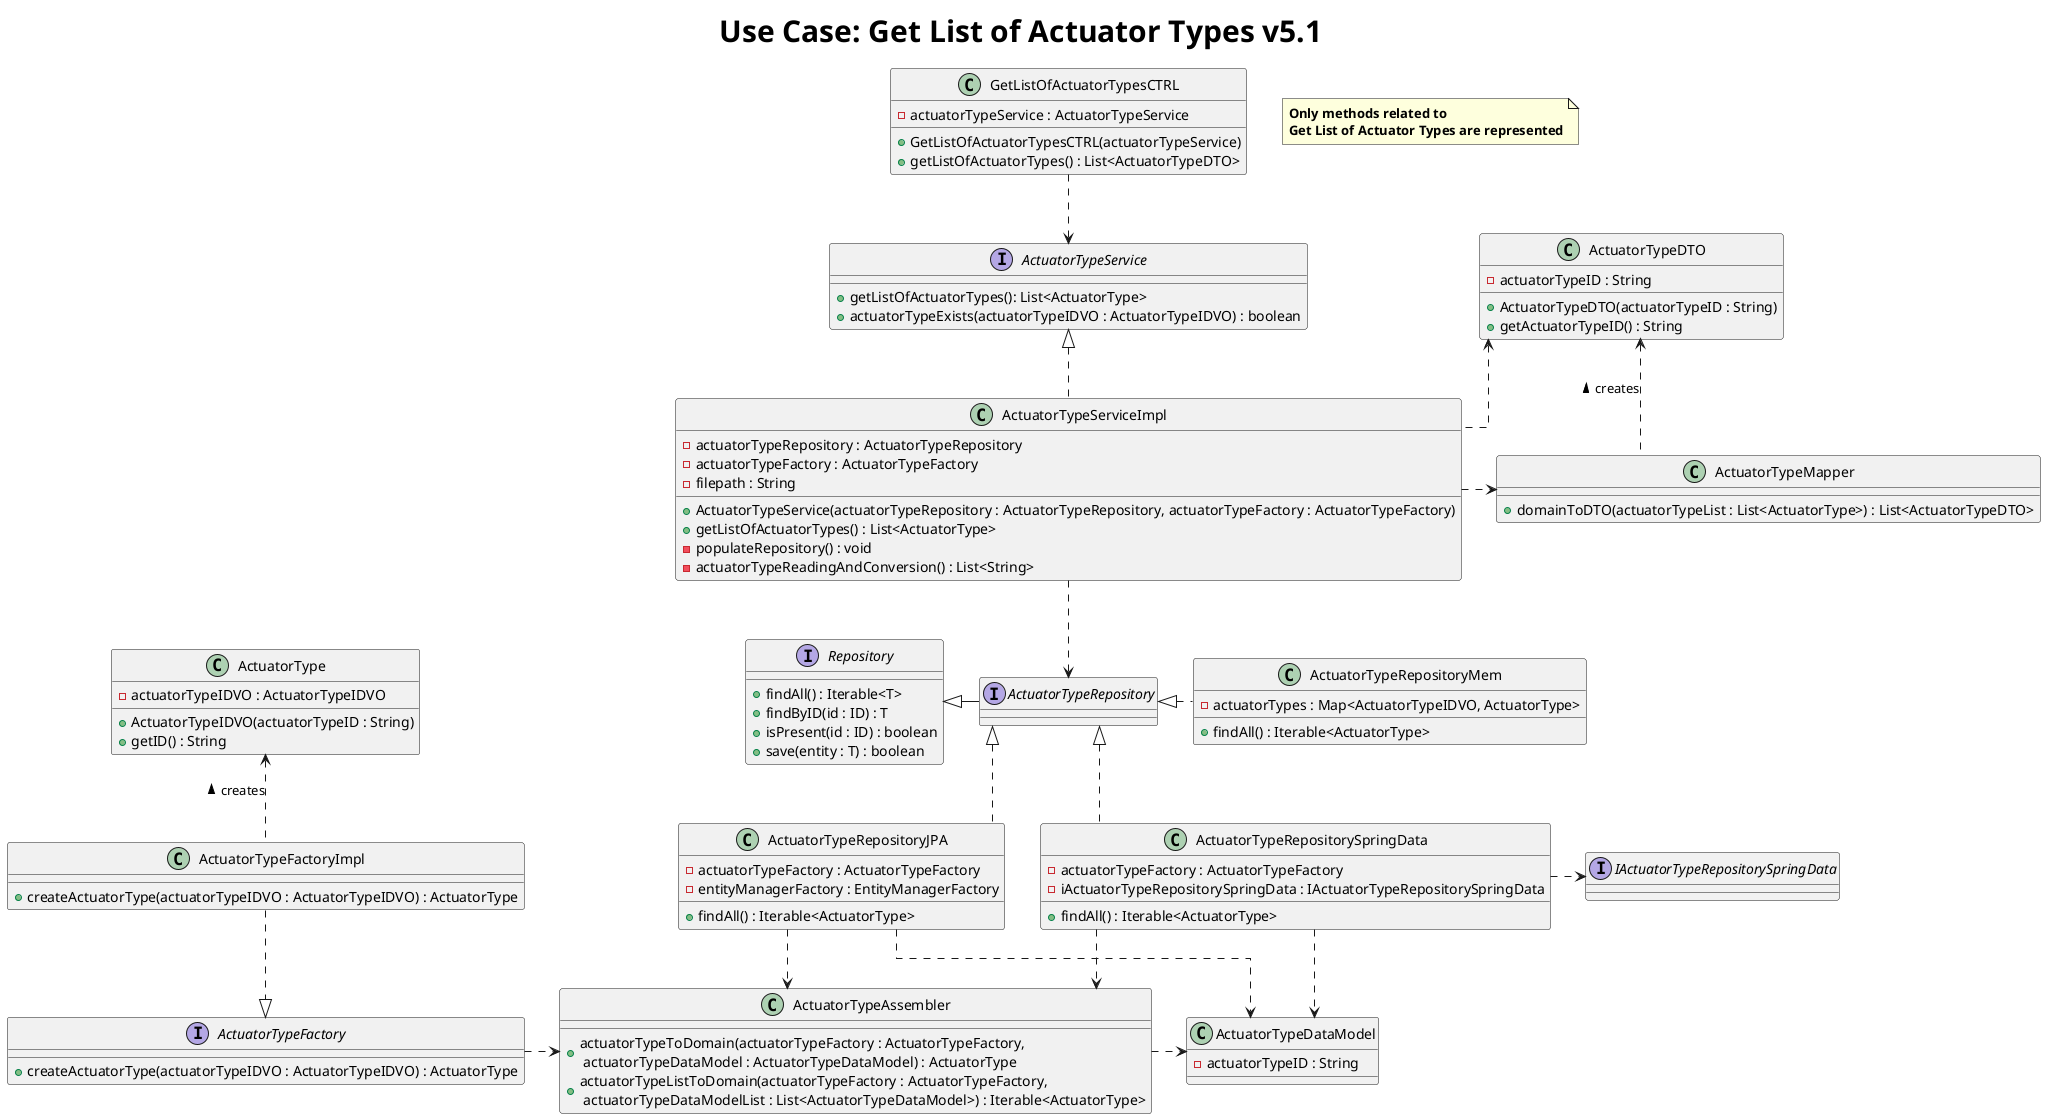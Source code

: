 @startuml
title <size: 30> Use Case: Get List of Actuator Types v5.1
note "<b>Only methods related to\n<b>Get List of Actuator Types are represented" as N1
skinparam linetype ortho



class GetListOfActuatorTypesCTRL {
    -actuatorTypeService : ActuatorTypeService

    +GetListOfActuatorTypesCTRL(actuatorTypeService)
    +getListOfActuatorTypes() : List<ActuatorTypeDTO>
}

class ActuatorTypeMapper{
    +domainToDTO(actuatorTypeList : List<ActuatorType>) : List<ActuatorTypeDTO>
}

class ActuatorTypeServiceImpl{
    -actuatorTypeRepository : ActuatorTypeRepository
    -actuatorTypeFactory : ActuatorTypeFactory
    - filepath : String

    +ActuatorTypeService(actuatorTypeRepository : ActuatorTypeRepository, actuatorTypeFactory : ActuatorTypeFactory)
    +getListOfActuatorTypes() : List<ActuatorType>
    -populateRepository() : void
    -actuatorTypeReadingAndConversion() : List<String>
}



class ActuatorTypeRepositoryMem{
    -actuatorTypes : Map<ActuatorTypeIDVO, ActuatorType>

    +findAll() : Iterable<ActuatorType>
}

class ActuatorTypeRepositoryJPA{
    -actuatorTypeFactory : ActuatorTypeFactory
    -entityManagerFactory : EntityManagerFactory

    +findAll() : Iterable<ActuatorType>
}


class ActuatorTypeDTO{
    -actuatorTypeID : String

    +ActuatorTypeDTO(actuatorTypeID : String)
    +getActuatorTypeID() : String
}


interface ActuatorTypeService{

    +getListOfActuatorTypes(): List<ActuatorType>
    +actuatorTypeExists(actuatorTypeIDVO : ActuatorTypeIDVO) : boolean
}


interface ActuatorTypeRepository{
}

interface Repository{
    + findAll() : Iterable<T>
    + findByID(id : ID) : T
    + isPresent(id : ID) : boolean
    + save(entity : T) : boolean
}

class ActuatorTypeAssembler{
    +actuatorTypeToDomain(actuatorTypeFactory : ActuatorTypeFactory,\n actuatorTypeDataModel : ActuatorTypeDataModel) : ActuatorType
    +actuatorTypeListToDomain(actuatorTypeFactory : ActuatorTypeFactory,\n actuatorTypeDataModelList : List<ActuatorTypeDataModel>) : Iterable<ActuatorType>
}

class ActuatorTypeDataModel{
    -actuatorTypeID : String
}

class ActuatorTypeFactoryImpl{
    +createActuatorType(actuatorTypeIDVO : ActuatorTypeIDVO) : ActuatorType
}

class ActuatorType{
    -actuatorTypeIDVO : ActuatorTypeIDVO

    +ActuatorTypeIDVO(actuatorTypeID : String)
    +getID() : String
}

interface ActuatorTypeFactory{
    +createActuatorType(actuatorTypeIDVO : ActuatorTypeIDVO) : ActuatorType
}

class ActuatorTypeRepositorySpringData {
    -actuatorTypeFactory : ActuatorTypeFactory
    -iActuatorTypeRepositorySpringData : IActuatorTypeRepositorySpringData

    +findAll() : Iterable<ActuatorType>
}

interface IActuatorTypeRepositorySpringData {
}


GetListOfActuatorTypesCTRL ..> ActuatorTypeService

ActuatorTypeService <|.. ActuatorTypeServiceImpl

ActuatorTypeServiceImpl .right.> ActuatorTypeMapper
ActuatorTypeServiceImpl .up.> ActuatorTypeDTO
ActuatorTypeMapper .up.> ActuatorTypeDTO : creates >

ActuatorTypeServiceImpl ..> ActuatorTypeRepository

ActuatorTypeRepository -left-|> Repository

ActuatorTypeRepositoryMem .left.|> ActuatorTypeRepository
ActuatorTypeRepositoryJPA .up.|> ActuatorTypeRepository
ActuatorTypeRepositorySpringData .up.|> ActuatorTypeRepository

ActuatorTypeRepositorySpringData .right.> IActuatorTypeRepositorySpringData

ActuatorTypeRepositorySpringData ..> ActuatorTypeAssembler
ActuatorTypeRepositoryJPA ..> ActuatorTypeAssembler
ActuatorTypeFactory .right.> ActuatorTypeAssembler

ActuatorTypeFactoryImpl ..|> ActuatorTypeFactory
ActuatorTypeFactoryImpl .up.> ActuatorType : creates >

ActuatorTypeRepositorySpringData ..> ActuatorTypeDataModel
ActuatorTypeRepositoryJPA ..> ActuatorTypeDataModel
ActuatorTypeAssembler .right.> ActuatorTypeDataModel



@enduml
